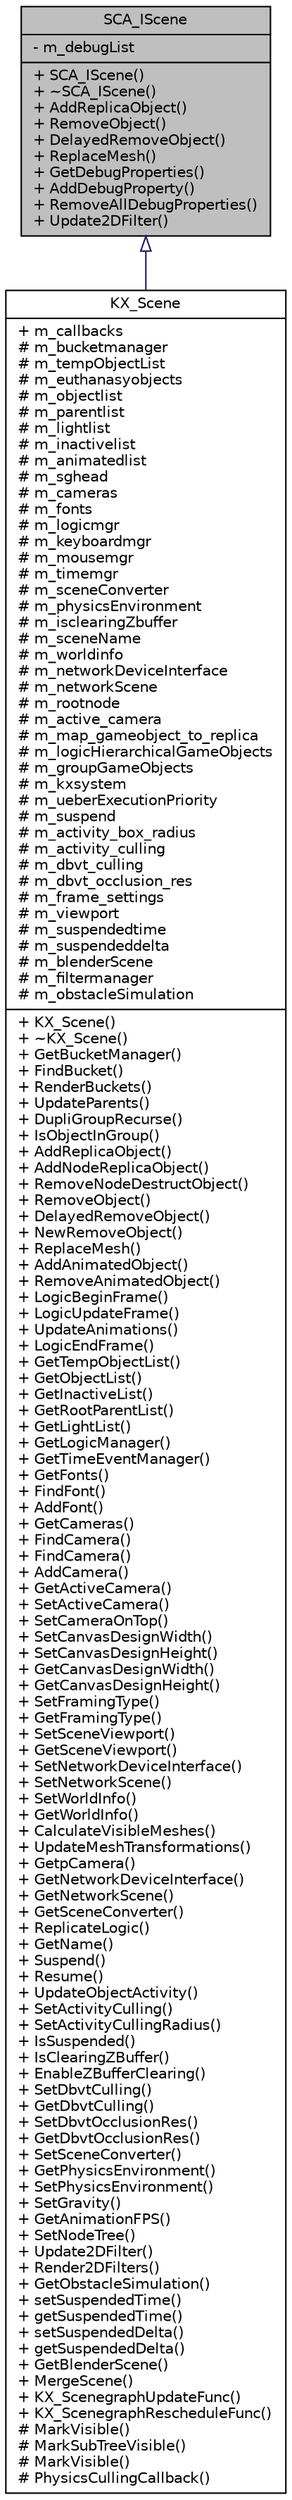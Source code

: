 digraph G
{
  edge [fontname="Helvetica",fontsize="10",labelfontname="Helvetica",labelfontsize="10"];
  node [fontname="Helvetica",fontsize="10",shape=record];
  Node1 [label="{SCA_IScene\n|- m_debugList\l|+ SCA_IScene()\l+ ~SCA_IScene()\l+ AddReplicaObject()\l+ RemoveObject()\l+ DelayedRemoveObject()\l+ ReplaceMesh()\l+ GetDebugProperties()\l+ AddDebugProperty()\l+ RemoveAllDebugProperties()\l+ Update2DFilter()\l}",height=0.2,width=0.4,color="black", fillcolor="grey75", style="filled" fontcolor="black"];
  Node1 -> Node2 [dir=back,color="midnightblue",fontsize="10",style="solid",arrowtail="empty",fontname="Helvetica"];
  Node2 [label="{KX_Scene\n|+ m_callbacks\l# m_bucketmanager\l# m_tempObjectList\l# m_euthanasyobjects\l# m_objectlist\l# m_parentlist\l# m_lightlist\l# m_inactivelist\l# m_animatedlist\l# m_sghead\l# m_cameras\l# m_fonts\l# m_logicmgr\l# m_keyboardmgr\l# m_mousemgr\l# m_timemgr\l# m_sceneConverter\l# m_physicsEnvironment\l# m_isclearingZbuffer\l# m_sceneName\l# m_worldinfo\l# m_networkDeviceInterface\l# m_networkScene\l# m_rootnode\l# m_active_camera\l# m_map_gameobject_to_replica\l# m_logicHierarchicalGameObjects\l# m_groupGameObjects\l# m_kxsystem\l# m_ueberExecutionPriority\l# m_suspend\l# m_activity_box_radius\l# m_activity_culling\l# m_dbvt_culling\l# m_dbvt_occlusion_res\l# m_frame_settings\l# m_viewport\l# m_suspendedtime\l# m_suspendeddelta\l# m_blenderScene\l# m_filtermanager\l# m_obstacleSimulation\l|+ KX_Scene()\l+ ~KX_Scene()\l+ GetBucketManager()\l+ FindBucket()\l+ RenderBuckets()\l+ UpdateParents()\l+ DupliGroupRecurse()\l+ IsObjectInGroup()\l+ AddReplicaObject()\l+ AddNodeReplicaObject()\l+ RemoveNodeDestructObject()\l+ RemoveObject()\l+ DelayedRemoveObject()\l+ NewRemoveObject()\l+ ReplaceMesh()\l+ AddAnimatedObject()\l+ RemoveAnimatedObject()\l+ LogicBeginFrame()\l+ LogicUpdateFrame()\l+ UpdateAnimations()\l+ LogicEndFrame()\l+ GetTempObjectList()\l+ GetObjectList()\l+ GetInactiveList()\l+ GetRootParentList()\l+ GetLightList()\l+ GetLogicManager()\l+ GetTimeEventManager()\l+ GetFonts()\l+ FindFont()\l+ AddFont()\l+ GetCameras()\l+ FindCamera()\l+ FindCamera()\l+ AddCamera()\l+ GetActiveCamera()\l+ SetActiveCamera()\l+ SetCameraOnTop()\l+ SetCanvasDesignWidth()\l+ SetCanvasDesignHeight()\l+ GetCanvasDesignWidth()\l+ GetCanvasDesignHeight()\l+ SetFramingType()\l+ GetFramingType()\l+ SetSceneViewport()\l+ GetSceneViewport()\l+ SetNetworkDeviceInterface()\l+ SetNetworkScene()\l+ SetWorldInfo()\l+ GetWorldInfo()\l+ CalculateVisibleMeshes()\l+ UpdateMeshTransformations()\l+ GetpCamera()\l+ GetNetworkDeviceInterface()\l+ GetNetworkScene()\l+ GetSceneConverter()\l+ ReplicateLogic()\l+ GetName()\l+ Suspend()\l+ Resume()\l+ UpdateObjectActivity()\l+ SetActivityCulling()\l+ SetActivityCullingRadius()\l+ IsSuspended()\l+ IsClearingZBuffer()\l+ EnableZBufferClearing()\l+ SetDbvtCulling()\l+ GetDbvtCulling()\l+ SetDbvtOcclusionRes()\l+ GetDbvtOcclusionRes()\l+ SetSceneConverter()\l+ GetPhysicsEnvironment()\l+ SetPhysicsEnvironment()\l+ SetGravity()\l+ GetAnimationFPS()\l+ SetNodeTree()\l+ Update2DFilter()\l+ Render2DFilters()\l+ GetObstacleSimulation()\l+ setSuspendedTime()\l+ getSuspendedTime()\l+ setSuspendedDelta()\l+ getSuspendedDelta()\l+ GetBlenderScene()\l+ MergeScene()\l+ KX_ScenegraphUpdateFunc()\l+ KX_ScenegraphRescheduleFunc()\l# MarkVisible()\l# MarkSubTreeVisible()\l# MarkVisible()\l# PhysicsCullingCallback()\l}",height=0.2,width=0.4,color="black", fillcolor="white", style="filled",URL="$d2/da3/classKX__Scene.html"];
}
